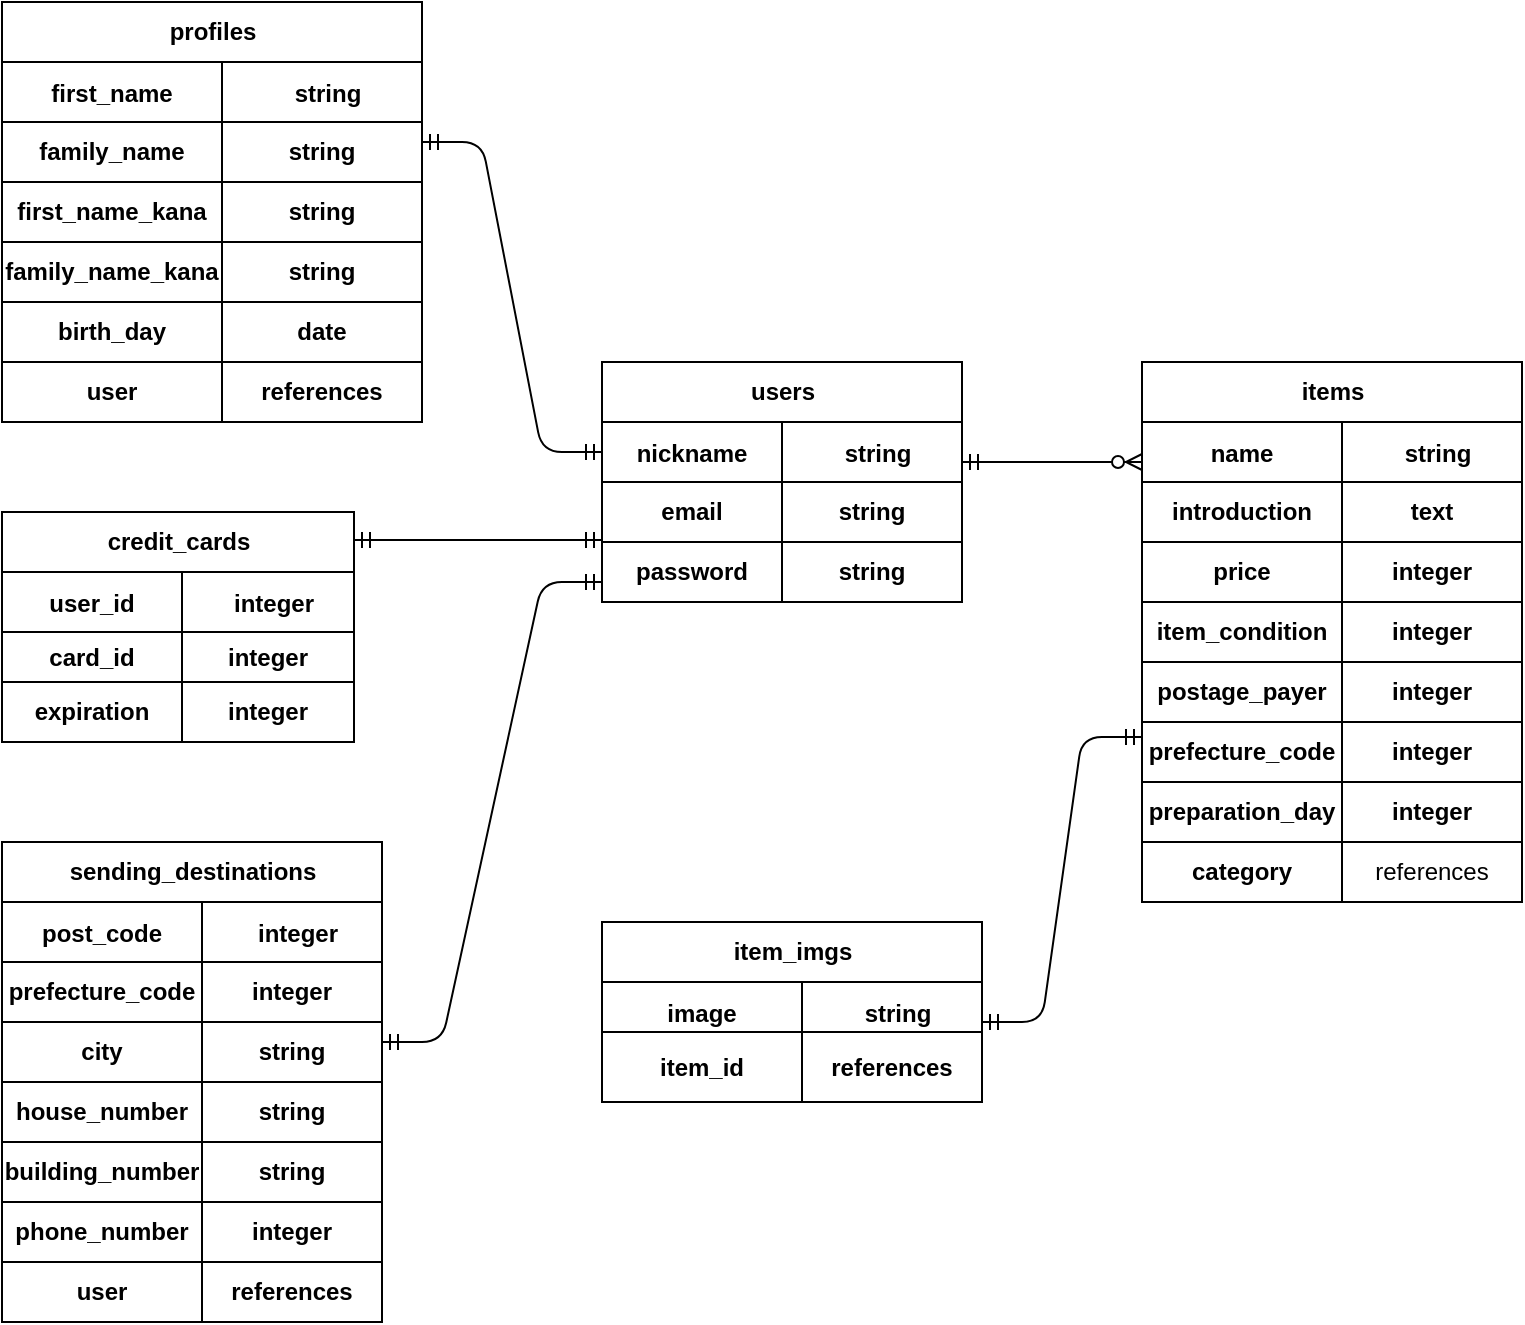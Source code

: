<mxfile version="13.6.5">
    <diagram id="rscxJaLPMdALKTo7Tvp1" name="ページ1">
        <mxGraphModel dx="968" dy="785" grid="1" gridSize="10" guides="1" tooltips="1" connect="1" arrows="1" fold="1" page="1" pageScale="1" pageWidth="827" pageHeight="1169" math="0" shadow="0">
            <root>
                <mxCell id="0"/>
                <mxCell id="1" parent="0"/>
                <mxCell id="156" value="email" style="whiteSpace=wrap;html=1;fillColor=none;gradientColor=none;align=center;fontStyle=1" vertex="1" parent="1">
                    <mxGeometry x="320" y="260" width="90" height="30" as="geometry"/>
                </mxCell>
                <mxCell id="157" value="string" style="whiteSpace=wrap;html=1;fillColor=none;gradientColor=none;align=center;fontStyle=1" vertex="1" parent="1">
                    <mxGeometry x="410" y="260" width="90" height="30" as="geometry"/>
                </mxCell>
                <mxCell id="159" value="password" style="whiteSpace=wrap;html=1;fillColor=none;gradientColor=none;align=center;fontStyle=1" vertex="1" parent="1">
                    <mxGeometry x="320" y="290" width="90" height="30" as="geometry"/>
                </mxCell>
                <mxCell id="160" value="string" style="whiteSpace=wrap;html=1;fillColor=none;gradientColor=none;align=center;fontStyle=1" vertex="1" parent="1">
                    <mxGeometry x="410" y="290" width="90" height="30" as="geometry"/>
                </mxCell>
                <mxCell id="143" value="users" style="shape=table;startSize=30;container=1;collapsible=1;childLayout=tableLayout;fixedRows=1;rowLines=0;fontStyle=1;align=center;resizeLast=1;fillColor=none;gradientColor=none;html=1;" vertex="1" parent="1">
                    <mxGeometry x="320" y="200" width="180" height="120" as="geometry"/>
                </mxCell>
                <mxCell id="144" value="" style="shape=partialRectangle;collapsible=0;dropTarget=0;pointerEvents=0;fillColor=none;top=0;left=0;bottom=1;right=0;points=[[0,0.5],[1,0.5]];portConstraint=eastwest;" vertex="1" parent="143">
                    <mxGeometry y="30" width="180" height="30" as="geometry"/>
                </mxCell>
                <mxCell id="145" value="nickname" style="shape=partialRectangle;connectable=0;fillColor=none;top=0;left=0;bottom=0;right=0;fontStyle=1;overflow=hidden;" vertex="1" parent="144">
                    <mxGeometry width="90" height="30" as="geometry"/>
                </mxCell>
                <mxCell id="146" value="string" style="shape=partialRectangle;connectable=0;fillColor=none;top=0;left=0;bottom=0;right=0;align=center;spacingLeft=6;fontStyle=1;overflow=hidden;" vertex="1" parent="144">
                    <mxGeometry x="90" width="90" height="30" as="geometry"/>
                </mxCell>
                <mxCell id="212" value="items" style="shape=table;startSize=30;container=1;collapsible=1;childLayout=tableLayout;fixedRows=1;rowLines=0;fontStyle=1;align=center;resizeLast=1;fillColor=none;gradientColor=none;html=1;" vertex="1" parent="1">
                    <mxGeometry x="590" y="200" width="190" height="270" as="geometry"/>
                </mxCell>
                <mxCell id="222" value="" style="shape=partialRectangle;collapsible=0;dropTarget=0;pointerEvents=0;fillColor=none;top=0;left=0;bottom=0;right=0;points=[[0,0.5],[1,0.5]];portConstraint=eastwest;" vertex="1" parent="212">
                    <mxGeometry y="30" width="190" height="30" as="geometry"/>
                </mxCell>
                <mxCell id="223" value="name" style="shape=partialRectangle;connectable=0;fillColor=none;top=0;left=0;bottom=0;right=0;editable=1;overflow=hidden;fontStyle=1" vertex="1" parent="222">
                    <mxGeometry width="100" height="30" as="geometry"/>
                </mxCell>
                <mxCell id="224" value="string" style="shape=partialRectangle;connectable=0;fillColor=none;top=0;left=0;bottom=0;right=0;align=center;spacingLeft=6;overflow=hidden;fontStyle=1" vertex="1" parent="222">
                    <mxGeometry x="100" width="90" height="30" as="geometry"/>
                </mxCell>
                <mxCell id="228" value="introduction" style="whiteSpace=wrap;html=1;fillColor=none;gradientColor=none;align=center;fontStyle=1" vertex="1" parent="1">
                    <mxGeometry x="590" y="260" width="100" height="30" as="geometry"/>
                </mxCell>
                <mxCell id="229" value="&lt;b&gt;text&lt;/b&gt;" style="whiteSpace=wrap;html=1;fillColor=none;gradientColor=none;align=center;" vertex="1" parent="1">
                    <mxGeometry x="690" y="260" width="90" height="30" as="geometry"/>
                </mxCell>
                <mxCell id="230" value="&lt;b&gt;price&lt;/b&gt;" style="whiteSpace=wrap;html=1;fillColor=none;gradientColor=none;align=center;" vertex="1" parent="1">
                    <mxGeometry x="590" y="290" width="100" height="30" as="geometry"/>
                </mxCell>
                <mxCell id="231" value="&lt;b&gt;integer&lt;/b&gt;" style="whiteSpace=wrap;html=1;fillColor=none;gradientColor=none;align=center;" vertex="1" parent="1">
                    <mxGeometry x="690" y="290" width="90" height="30" as="geometry"/>
                </mxCell>
                <mxCell id="233" value="item_condition" style="whiteSpace=wrap;html=1;fillColor=none;gradientColor=none;align=center;fontStyle=1" vertex="1" parent="1">
                    <mxGeometry x="590" y="320" width="100" height="30" as="geometry"/>
                </mxCell>
                <mxCell id="234" value="&lt;b&gt;integer&lt;/b&gt;" style="whiteSpace=wrap;html=1;fillColor=none;gradientColor=none;align=center;" vertex="1" parent="1">
                    <mxGeometry x="690" y="320" width="90" height="30" as="geometry"/>
                </mxCell>
                <mxCell id="235" value="&lt;b&gt;postage_payer&lt;/b&gt;" style="whiteSpace=wrap;html=1;fillColor=none;gradientColor=none;align=center;" vertex="1" parent="1">
                    <mxGeometry x="590" y="350" width="100" height="30" as="geometry"/>
                </mxCell>
                <mxCell id="236" value="&lt;b&gt;integer&lt;/b&gt;" style="whiteSpace=wrap;html=1;fillColor=none;gradientColor=none;align=center;" vertex="1" parent="1">
                    <mxGeometry x="690" y="350" width="90" height="30" as="geometry"/>
                </mxCell>
                <mxCell id="237" value="&lt;b&gt;prefecture_code&lt;/b&gt;" style="whiteSpace=wrap;html=1;fillColor=none;gradientColor=none;align=center;" vertex="1" parent="1">
                    <mxGeometry x="590" y="380" width="100" height="30" as="geometry"/>
                </mxCell>
                <mxCell id="239" value="&lt;b&gt;integer&lt;/b&gt;" style="whiteSpace=wrap;html=1;fillColor=none;gradientColor=none;align=center;" vertex="1" parent="1">
                    <mxGeometry x="690" y="380" width="90" height="30" as="geometry"/>
                </mxCell>
                <mxCell id="240" value="&lt;b&gt;preparation_day&lt;/b&gt;" style="whiteSpace=wrap;html=1;fillColor=none;gradientColor=none;align=center;" vertex="1" parent="1">
                    <mxGeometry x="590" y="410" width="100" height="30" as="geometry"/>
                </mxCell>
                <mxCell id="241" value="&lt;b&gt;integer&lt;/b&gt;" style="whiteSpace=wrap;html=1;fillColor=none;gradientColor=none;align=center;" vertex="1" parent="1">
                    <mxGeometry x="690" y="410" width="90" height="30" as="geometry"/>
                </mxCell>
                <mxCell id="242" value="&lt;b&gt;category&lt;/b&gt;" style="whiteSpace=wrap;html=1;fillColor=none;gradientColor=none;align=center;" vertex="1" parent="1">
                    <mxGeometry x="590" y="440" width="100" height="30" as="geometry"/>
                </mxCell>
                <mxCell id="243" value="references" style="whiteSpace=wrap;html=1;fillColor=none;gradientColor=none;align=center;" vertex="1" parent="1">
                    <mxGeometry x="690" y="440" width="90" height="30" as="geometry"/>
                </mxCell>
                <mxCell id="368" value="profiles" style="shape=table;startSize=30;container=1;collapsible=1;childLayout=tableLayout;fixedRows=1;rowLines=0;fontStyle=1;align=center;resizeLast=1;fillColor=none;gradientColor=none;html=1;" vertex="1" parent="1">
                    <mxGeometry x="20" y="20" width="210" height="210" as="geometry"/>
                </mxCell>
                <mxCell id="369" value="" style="shape=partialRectangle;collapsible=0;dropTarget=0;pointerEvents=0;fillColor=none;top=0;left=0;bottom=0;right=0;points=[[0,0.5],[1,0.5]];portConstraint=eastwest;" vertex="1" parent="368">
                    <mxGeometry y="30" width="210" height="30" as="geometry"/>
                </mxCell>
                <mxCell id="370" value="first_name" style="shape=partialRectangle;connectable=0;fillColor=none;top=0;left=0;bottom=0;right=0;editable=1;overflow=hidden;fontStyle=1" vertex="1" parent="369">
                    <mxGeometry width="110" height="30" as="geometry"/>
                </mxCell>
                <mxCell id="371" value="string" style="shape=partialRectangle;connectable=0;fillColor=none;top=0;left=0;bottom=0;right=0;align=center;spacingLeft=6;overflow=hidden;fontStyle=1" vertex="1" parent="369">
                    <mxGeometry x="110" width="100" height="30" as="geometry"/>
                </mxCell>
                <mxCell id="372" value="family_name" style="whiteSpace=wrap;html=1;fillColor=none;gradientColor=none;align=center;fontStyle=1" vertex="1" parent="1">
                    <mxGeometry x="20" y="80" width="110" height="30" as="geometry"/>
                </mxCell>
                <mxCell id="373" value="string" style="whiteSpace=wrap;html=1;fillColor=none;gradientColor=none;align=center;fontStyle=1" vertex="1" parent="1">
                    <mxGeometry x="130" y="80" width="100" height="30" as="geometry"/>
                </mxCell>
                <mxCell id="374" value="first_name_kana" style="whiteSpace=wrap;html=1;fillColor=none;gradientColor=none;align=center;fontStyle=1" vertex="1" parent="1">
                    <mxGeometry x="20" y="110" width="110" height="30" as="geometry"/>
                </mxCell>
                <mxCell id="375" value="string" style="whiteSpace=wrap;html=1;fillColor=none;gradientColor=none;align=center;fontStyle=1" vertex="1" parent="1">
                    <mxGeometry x="130" y="110" width="100" height="30" as="geometry"/>
                </mxCell>
                <mxCell id="376" value="family_name_kana" style="whiteSpace=wrap;html=1;fillColor=none;gradientColor=none;align=center;fontStyle=1" vertex="1" parent="1">
                    <mxGeometry x="20" y="140" width="110" height="30" as="geometry"/>
                </mxCell>
                <mxCell id="377" value="string" style="whiteSpace=wrap;html=1;fillColor=none;gradientColor=none;align=center;fontStyle=1" vertex="1" parent="1">
                    <mxGeometry x="130" y="140" width="100" height="30" as="geometry"/>
                </mxCell>
                <mxCell id="378" value="birth_day" style="whiteSpace=wrap;html=1;fillColor=none;gradientColor=none;align=center;fontStyle=1" vertex="1" parent="1">
                    <mxGeometry x="20" y="170" width="110" height="30" as="geometry"/>
                </mxCell>
                <mxCell id="379" value="date" style="whiteSpace=wrap;html=1;fillColor=none;gradientColor=none;align=center;fontStyle=1" vertex="1" parent="1">
                    <mxGeometry x="130" y="170" width="100" height="30" as="geometry"/>
                </mxCell>
                <mxCell id="380" value="user" style="whiteSpace=wrap;html=1;fillColor=none;gradientColor=none;align=center;fontStyle=1" vertex="1" parent="1">
                    <mxGeometry x="20" y="200" width="110" height="30" as="geometry"/>
                </mxCell>
                <mxCell id="382" value="references" style="whiteSpace=wrap;html=1;fillColor=none;gradientColor=none;align=center;fontStyle=1" vertex="1" parent="1">
                    <mxGeometry x="130" y="200" width="100" height="30" as="geometry"/>
                </mxCell>
                <mxCell id="390" value="" style="edgeStyle=entityRelationEdgeStyle;fontSize=12;html=1;endArrow=ERzeroToMany;startArrow=ERmandOne;" edge="1" parent="1">
                    <mxGeometry width="100" height="100" relative="1" as="geometry">
                        <mxPoint x="500" y="250" as="sourcePoint"/>
                        <mxPoint x="590" y="250" as="targetPoint"/>
                    </mxGeometry>
                </mxCell>
                <mxCell id="391" value="" style="edgeStyle=entityRelationEdgeStyle;fontSize=12;html=1;endArrow=ERmandOne;startArrow=ERmandOne;entryX=0;entryY=0.5;entryDx=0;entryDy=0;" edge="1" parent="1" target="144">
                    <mxGeometry width="100" height="100" relative="1" as="geometry">
                        <mxPoint x="230" y="90" as="sourcePoint"/>
                        <mxPoint x="290" y="252" as="targetPoint"/>
                    </mxGeometry>
                </mxCell>
                <mxCell id="424" value="credit_cards" style="shape=table;startSize=30;container=1;collapsible=1;childLayout=tableLayout;fixedRows=1;rowLines=0;fontStyle=1;align=center;resizeLast=1;fillColor=none;gradientColor=none;html=1;" vertex="1" parent="1">
                    <mxGeometry x="20" y="275" width="176" height="115" as="geometry"/>
                </mxCell>
                <mxCell id="425" value="" style="shape=partialRectangle;collapsible=0;dropTarget=0;pointerEvents=0;fillColor=none;top=0;left=0;bottom=1;right=0;points=[[0,0.5],[1,0.5]];portConstraint=eastwest;" vertex="1" parent="424">
                    <mxGeometry y="30" width="176" height="30" as="geometry"/>
                </mxCell>
                <mxCell id="426" value="user_id" style="shape=partialRectangle;connectable=0;fillColor=none;top=0;left=0;bottom=0;right=0;fontStyle=1;overflow=hidden;" vertex="1" parent="425">
                    <mxGeometry width="90" height="30" as="geometry"/>
                </mxCell>
                <mxCell id="427" value="integer" style="shape=partialRectangle;connectable=0;fillColor=none;top=0;left=0;bottom=0;right=0;align=center;spacingLeft=6;fontStyle=1;overflow=hidden;" vertex="1" parent="425">
                    <mxGeometry x="90" width="86" height="30" as="geometry"/>
                </mxCell>
                <mxCell id="428" value="card_id" style="whiteSpace=wrap;html=1;fillColor=none;gradientColor=none;align=center;fontStyle=1" vertex="1" parent="1">
                    <mxGeometry x="20" y="335" width="90" height="25" as="geometry"/>
                </mxCell>
                <mxCell id="429" value="integer" style="whiteSpace=wrap;html=1;fillColor=none;gradientColor=none;align=center;fontStyle=1" vertex="1" parent="1">
                    <mxGeometry x="110" y="335" width="86" height="25" as="geometry"/>
                </mxCell>
                <mxCell id="430" value="expiration" style="whiteSpace=wrap;html=1;fillColor=none;gradientColor=none;align=center;fontStyle=1" vertex="1" parent="1">
                    <mxGeometry x="20" y="360" width="90" height="30" as="geometry"/>
                </mxCell>
                <mxCell id="431" value="integer" style="whiteSpace=wrap;html=1;fillColor=none;gradientColor=none;align=center;fontStyle=1" vertex="1" parent="1">
                    <mxGeometry x="110" y="360" width="86" height="30" as="geometry"/>
                </mxCell>
                <mxCell id="432" value="" style="edgeStyle=entityRelationEdgeStyle;fontSize=12;html=1;endArrow=ERmandOne;startArrow=ERmandOne;" edge="1" parent="1">
                    <mxGeometry width="100" height="100" relative="1" as="geometry">
                        <mxPoint x="196" y="289" as="sourcePoint"/>
                        <mxPoint x="320" y="289" as="targetPoint"/>
                    </mxGeometry>
                </mxCell>
                <mxCell id="434" value="sending_destinations" style="shape=table;startSize=30;container=1;collapsible=1;childLayout=tableLayout;fixedRows=1;rowLines=0;fontStyle=1;align=center;resizeLast=1;fillColor=none;gradientColor=none;html=1;" vertex="1" parent="1">
                    <mxGeometry x="20" y="440" width="190" height="240" as="geometry"/>
                </mxCell>
                <mxCell id="435" value="" style="shape=partialRectangle;collapsible=0;dropTarget=0;pointerEvents=0;fillColor=none;top=0;left=0;bottom=0;right=0;points=[[0,0.5],[1,0.5]];portConstraint=eastwest;" vertex="1" parent="434">
                    <mxGeometry y="30" width="190" height="30" as="geometry"/>
                </mxCell>
                <mxCell id="436" value="post_code" style="shape=partialRectangle;connectable=0;fillColor=none;top=0;left=0;bottom=0;right=0;editable=1;overflow=hidden;fontStyle=1" vertex="1" parent="435">
                    <mxGeometry width="100" height="30" as="geometry"/>
                </mxCell>
                <mxCell id="437" value="integer" style="shape=partialRectangle;connectable=0;fillColor=none;top=0;left=0;bottom=0;right=0;align=center;spacingLeft=6;overflow=hidden;fontStyle=1" vertex="1" parent="435">
                    <mxGeometry x="100" width="90" height="30" as="geometry"/>
                </mxCell>
                <mxCell id="438" value="prefecture_code" style="whiteSpace=wrap;html=1;fillColor=none;gradientColor=none;align=center;fontStyle=1" vertex="1" parent="1">
                    <mxGeometry x="20" y="500" width="100" height="30" as="geometry"/>
                </mxCell>
                <mxCell id="440" value="integer" style="whiteSpace=wrap;html=1;fillColor=none;gradientColor=none;align=center;fontStyle=1" vertex="1" parent="1">
                    <mxGeometry x="120" y="500" width="90" height="30" as="geometry"/>
                </mxCell>
                <mxCell id="441" value="city" style="whiteSpace=wrap;html=1;fillColor=none;gradientColor=none;align=center;fontStyle=1" vertex="1" parent="1">
                    <mxGeometry x="20" y="530" width="100" height="30" as="geometry"/>
                </mxCell>
                <mxCell id="442" value="string" style="whiteSpace=wrap;html=1;fillColor=none;gradientColor=none;align=center;fontStyle=1" vertex="1" parent="1">
                    <mxGeometry x="120" y="530" width="90" height="30" as="geometry"/>
                </mxCell>
                <mxCell id="443" value="house_number" style="whiteSpace=wrap;html=1;fillColor=none;gradientColor=none;align=center;fontStyle=1" vertex="1" parent="1">
                    <mxGeometry x="20" y="560" width="100" height="30" as="geometry"/>
                </mxCell>
                <mxCell id="444" value="string" style="whiteSpace=wrap;html=1;fillColor=none;gradientColor=none;align=center;fontStyle=1" vertex="1" parent="1">
                    <mxGeometry x="120" y="560" width="90" height="30" as="geometry"/>
                </mxCell>
                <mxCell id="445" value="building_number" style="whiteSpace=wrap;html=1;fillColor=none;gradientColor=none;align=center;fontStyle=1" vertex="1" parent="1">
                    <mxGeometry x="20" y="590" width="100" height="30" as="geometry"/>
                </mxCell>
                <mxCell id="446" value="string" style="whiteSpace=wrap;html=1;fillColor=none;gradientColor=none;align=center;fontStyle=1" vertex="1" parent="1">
                    <mxGeometry x="120" y="590" width="90" height="30" as="geometry"/>
                </mxCell>
                <mxCell id="447" value="phone_number" style="whiteSpace=wrap;html=1;fillColor=none;gradientColor=none;align=center;fontStyle=1" vertex="1" parent="1">
                    <mxGeometry x="20" y="620" width="100" height="30" as="geometry"/>
                </mxCell>
                <mxCell id="448" value="integer" style="whiteSpace=wrap;html=1;fillColor=none;gradientColor=none;align=center;fontStyle=1" vertex="1" parent="1">
                    <mxGeometry x="120" y="620" width="90" height="30" as="geometry"/>
                </mxCell>
                <mxCell id="450" value="user" style="whiteSpace=wrap;html=1;fillColor=none;gradientColor=none;align=center;fontStyle=1" vertex="1" parent="1">
                    <mxGeometry x="20" y="650" width="100" height="30" as="geometry"/>
                </mxCell>
                <mxCell id="451" value="references" style="whiteSpace=wrap;html=1;fillColor=none;gradientColor=none;align=center;fontStyle=1" vertex="1" parent="1">
                    <mxGeometry x="120" y="650" width="90" height="30" as="geometry"/>
                </mxCell>
                <mxCell id="453" value="" style="edgeStyle=entityRelationEdgeStyle;fontSize=12;html=1;endArrow=ERmandOne;startArrow=ERmandOne;" edge="1" parent="1">
                    <mxGeometry width="100" height="100" relative="1" as="geometry">
                        <mxPoint x="210" y="540" as="sourcePoint"/>
                        <mxPoint x="320" y="310" as="targetPoint"/>
                    </mxGeometry>
                </mxCell>
                <mxCell id="466" value="item_id" style="whiteSpace=wrap;html=1;fillColor=none;gradientColor=none;align=center;fontStyle=1" vertex="1" parent="1">
                    <mxGeometry x="320" y="535" width="100" height="35" as="geometry"/>
                </mxCell>
                <mxCell id="467" value="references" style="whiteSpace=wrap;html=1;fillColor=none;gradientColor=none;align=center;fontStyle=1" vertex="1" parent="1">
                    <mxGeometry x="420" y="535" width="90" height="35" as="geometry"/>
                </mxCell>
                <mxCell id="462" value="item_imgs" style="shape=table;startSize=30;container=1;collapsible=1;childLayout=tableLayout;fixedRows=1;rowLines=0;fontStyle=1;align=center;resizeLast=1;fillColor=none;gradientColor=none;html=1;" vertex="1" parent="1">
                    <mxGeometry x="320" y="480" width="190" height="90" as="geometry"/>
                </mxCell>
                <mxCell id="463" value="" style="shape=partialRectangle;collapsible=0;dropTarget=0;pointerEvents=0;fillColor=none;top=0;left=0;bottom=0;right=0;points=[[0,0.5],[1,0.5]];portConstraint=eastwest;" vertex="1" parent="462">
                    <mxGeometry y="30" width="190" height="30" as="geometry"/>
                </mxCell>
                <mxCell id="464" value="image" style="shape=partialRectangle;connectable=0;fillColor=none;top=0;left=0;bottom=0;right=0;editable=1;overflow=hidden;fontStyle=1" vertex="1" parent="463">
                    <mxGeometry width="100" height="30" as="geometry"/>
                </mxCell>
                <mxCell id="465" value="string" style="shape=partialRectangle;connectable=0;fillColor=none;top=0;left=0;bottom=0;right=0;align=center;spacingLeft=6;overflow=hidden;fontStyle=1" vertex="1" parent="463">
                    <mxGeometry x="100" width="90" height="30" as="geometry"/>
                </mxCell>
                <mxCell id="471" value="" style="edgeStyle=entityRelationEdgeStyle;fontSize=12;html=1;endArrow=ERmandOne;startArrow=ERmandOne;entryX=0;entryY=0.25;entryDx=0;entryDy=0;" edge="1" parent="1" target="237">
                    <mxGeometry width="100" height="100" relative="1" as="geometry">
                        <mxPoint x="510" y="530" as="sourcePoint"/>
                        <mxPoint x="610" y="430" as="targetPoint"/>
                    </mxGeometry>
                </mxCell>
            </root>
        </mxGraphModel>
    </diagram>
</mxfile>